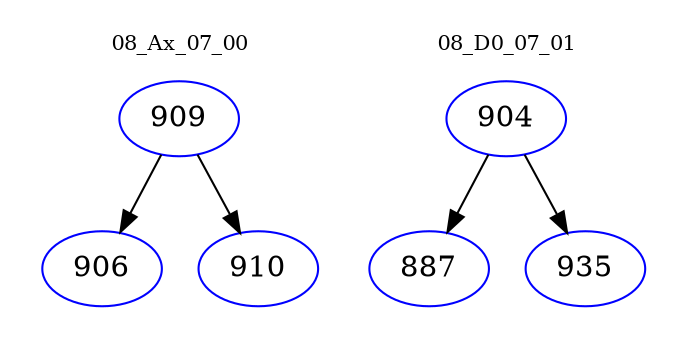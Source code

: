 digraph{
subgraph cluster_0 {
color = white
label = "08_Ax_07_00";
fontsize=10;
T0_909 [label="909", color="blue"]
T0_909 -> T0_906 [color="black"]
T0_906 [label="906", color="blue"]
T0_909 -> T0_910 [color="black"]
T0_910 [label="910", color="blue"]
}
subgraph cluster_1 {
color = white
label = "08_D0_07_01";
fontsize=10;
T1_904 [label="904", color="blue"]
T1_904 -> T1_887 [color="black"]
T1_887 [label="887", color="blue"]
T1_904 -> T1_935 [color="black"]
T1_935 [label="935", color="blue"]
}
}
